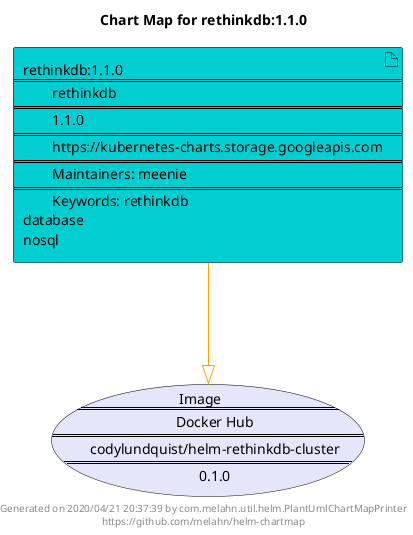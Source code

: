 @startuml
skinparam linetype ortho
skinparam backgroundColor white
skinparam usecaseBorderColor black
skinparam usecaseArrowColor LightSlateGray
skinparam artifactBorderColor black
skinparam artifactArrowColor LightSlateGray

title Chart Map for rethinkdb:1.1.0

'There is one referenced Helm Chart
artifact "rethinkdb:1.1.0\n====\n\trethinkdb\n====\n\t1.1.0\n====\n\thttps://kubernetes-charts.storage.googleapis.com\n====\n\tMaintainers: meenie\n====\n\tKeywords: rethinkdb\ndatabase\nnosql" as rethinkdb_1_1_0 #DarkTurquoise

'There is one referenced Docker Image
usecase "Image\n====\n\tDocker Hub\n====\n\tcodylundquist/helm-rethinkdb-cluster\n====\n\t0.1.0" as codylundquist_helm_rethinkdb_cluster_0_1_0 #Lavender

'Chart Dependencies
rethinkdb_1_1_0--[#orange]-|>codylundquist_helm_rethinkdb_cluster_0_1_0

center footer Generated on 2020/04/21 20:37:39 by com.melahn.util.helm.PlantUmlChartMapPrinter\nhttps://github.com/melahn/helm-chartmap
@enduml
